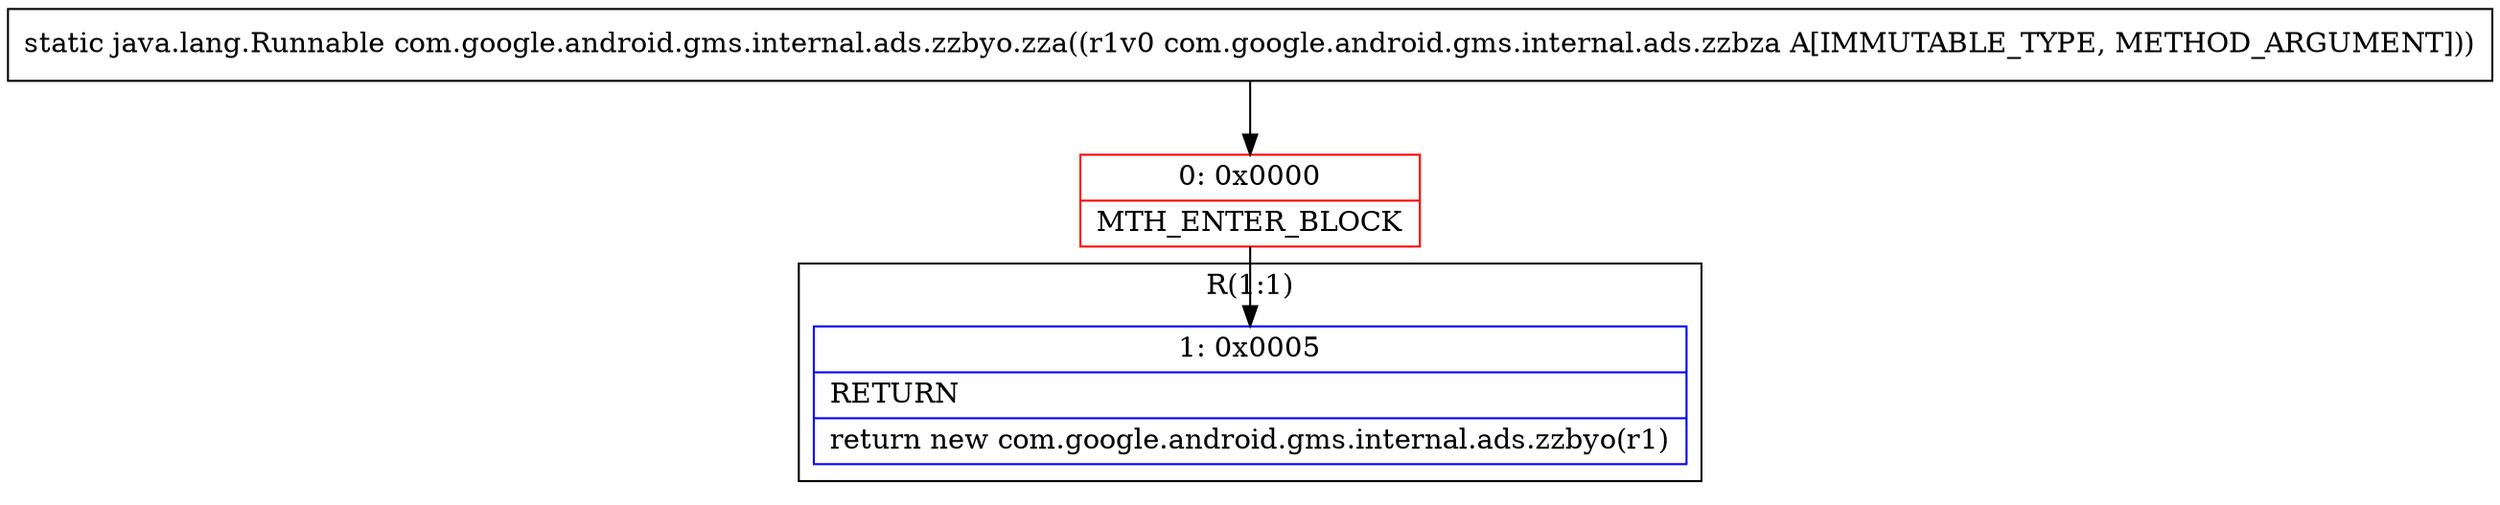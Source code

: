 digraph "CFG forcom.google.android.gms.internal.ads.zzbyo.zza(Lcom\/google\/android\/gms\/internal\/ads\/zzbza;)Ljava\/lang\/Runnable;" {
subgraph cluster_Region_1056988321 {
label = "R(1:1)";
node [shape=record,color=blue];
Node_1 [shape=record,label="{1\:\ 0x0005|RETURN\l|return new com.google.android.gms.internal.ads.zzbyo(r1)\l}"];
}
Node_0 [shape=record,color=red,label="{0\:\ 0x0000|MTH_ENTER_BLOCK\l}"];
MethodNode[shape=record,label="{static java.lang.Runnable com.google.android.gms.internal.ads.zzbyo.zza((r1v0 com.google.android.gms.internal.ads.zzbza A[IMMUTABLE_TYPE, METHOD_ARGUMENT])) }"];
MethodNode -> Node_0;
Node_0 -> Node_1;
}

